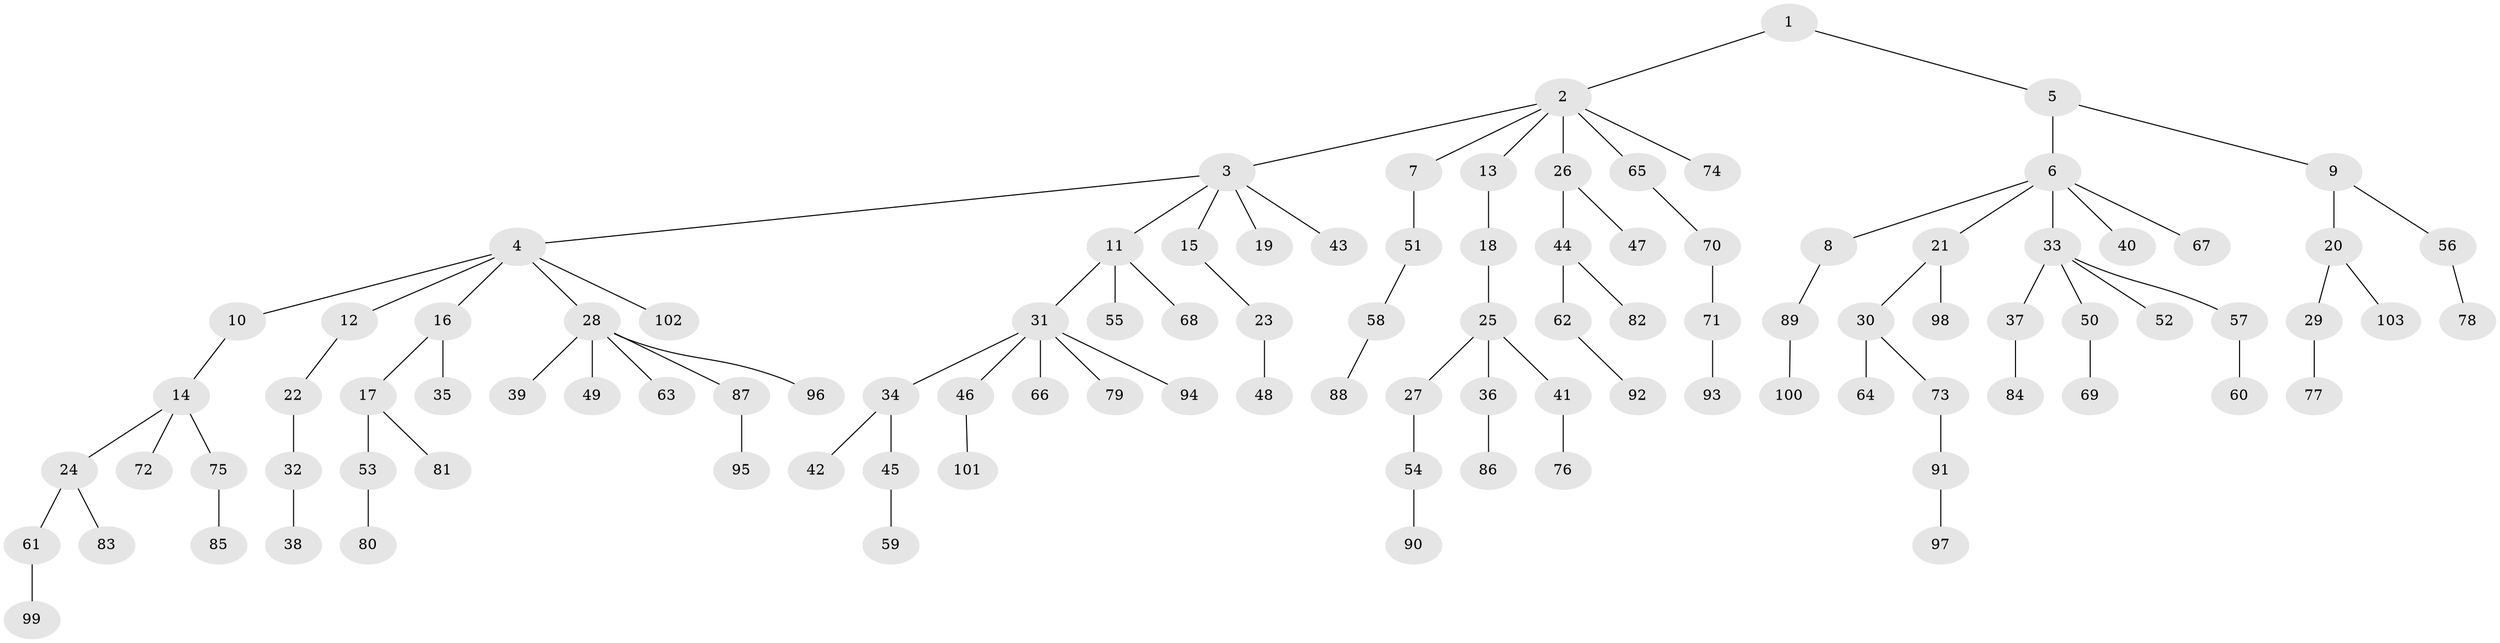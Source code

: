 // Generated by graph-tools (version 1.1) at 2025/15/03/09/25 04:15:41]
// undirected, 103 vertices, 102 edges
graph export_dot {
graph [start="1"]
  node [color=gray90,style=filled];
  1;
  2;
  3;
  4;
  5;
  6;
  7;
  8;
  9;
  10;
  11;
  12;
  13;
  14;
  15;
  16;
  17;
  18;
  19;
  20;
  21;
  22;
  23;
  24;
  25;
  26;
  27;
  28;
  29;
  30;
  31;
  32;
  33;
  34;
  35;
  36;
  37;
  38;
  39;
  40;
  41;
  42;
  43;
  44;
  45;
  46;
  47;
  48;
  49;
  50;
  51;
  52;
  53;
  54;
  55;
  56;
  57;
  58;
  59;
  60;
  61;
  62;
  63;
  64;
  65;
  66;
  67;
  68;
  69;
  70;
  71;
  72;
  73;
  74;
  75;
  76;
  77;
  78;
  79;
  80;
  81;
  82;
  83;
  84;
  85;
  86;
  87;
  88;
  89;
  90;
  91;
  92;
  93;
  94;
  95;
  96;
  97;
  98;
  99;
  100;
  101;
  102;
  103;
  1 -- 2;
  1 -- 5;
  2 -- 3;
  2 -- 7;
  2 -- 13;
  2 -- 26;
  2 -- 65;
  2 -- 74;
  3 -- 4;
  3 -- 11;
  3 -- 15;
  3 -- 19;
  3 -- 43;
  4 -- 10;
  4 -- 12;
  4 -- 16;
  4 -- 28;
  4 -- 102;
  5 -- 6;
  5 -- 9;
  6 -- 8;
  6 -- 21;
  6 -- 33;
  6 -- 40;
  6 -- 67;
  7 -- 51;
  8 -- 89;
  9 -- 20;
  9 -- 56;
  10 -- 14;
  11 -- 31;
  11 -- 55;
  11 -- 68;
  12 -- 22;
  13 -- 18;
  14 -- 24;
  14 -- 72;
  14 -- 75;
  15 -- 23;
  16 -- 17;
  16 -- 35;
  17 -- 53;
  17 -- 81;
  18 -- 25;
  20 -- 29;
  20 -- 103;
  21 -- 30;
  21 -- 98;
  22 -- 32;
  23 -- 48;
  24 -- 61;
  24 -- 83;
  25 -- 27;
  25 -- 36;
  25 -- 41;
  26 -- 44;
  26 -- 47;
  27 -- 54;
  28 -- 39;
  28 -- 49;
  28 -- 63;
  28 -- 87;
  28 -- 96;
  29 -- 77;
  30 -- 64;
  30 -- 73;
  31 -- 34;
  31 -- 46;
  31 -- 66;
  31 -- 79;
  31 -- 94;
  32 -- 38;
  33 -- 37;
  33 -- 50;
  33 -- 52;
  33 -- 57;
  34 -- 42;
  34 -- 45;
  36 -- 86;
  37 -- 84;
  41 -- 76;
  44 -- 62;
  44 -- 82;
  45 -- 59;
  46 -- 101;
  50 -- 69;
  51 -- 58;
  53 -- 80;
  54 -- 90;
  56 -- 78;
  57 -- 60;
  58 -- 88;
  61 -- 99;
  62 -- 92;
  65 -- 70;
  70 -- 71;
  71 -- 93;
  73 -- 91;
  75 -- 85;
  87 -- 95;
  89 -- 100;
  91 -- 97;
}
